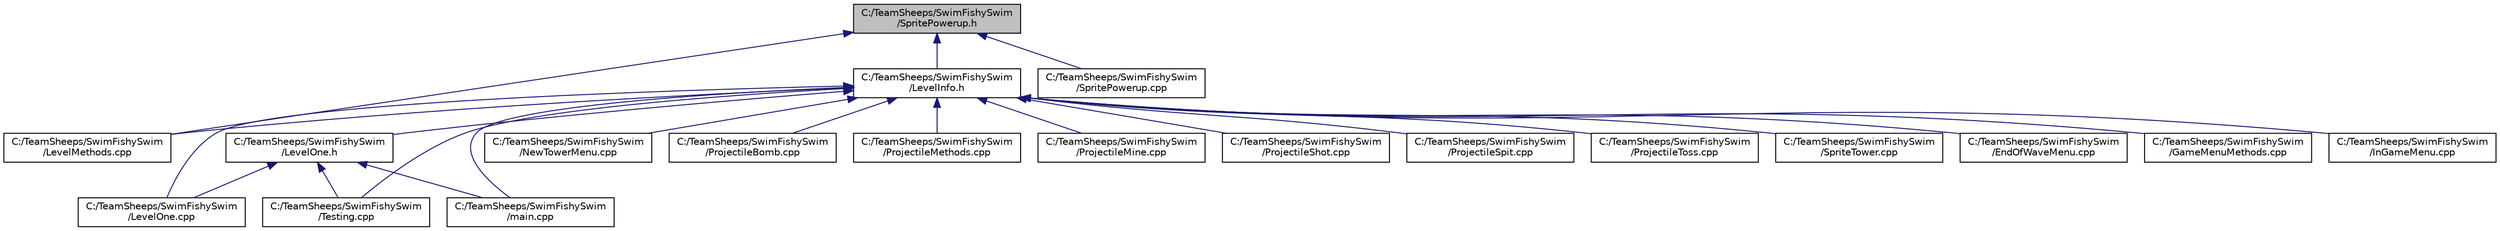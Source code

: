 digraph "C:/TeamSheeps/SwimFishySwim/SpritePowerup.h"
{
 // LATEX_PDF_SIZE
  edge [fontname="Helvetica",fontsize="10",labelfontname="Helvetica",labelfontsize="10"];
  node [fontname="Helvetica",fontsize="10",shape=record];
  Node1 [label="C:/TeamSheeps/SwimFishySwim\l/SpritePowerup.h",height=0.2,width=0.4,color="black", fillcolor="grey75", style="filled", fontcolor="black",tooltip=" "];
  Node1 -> Node2 [dir="back",color="midnightblue",fontsize="10",style="solid"];
  Node2 [label="C:/TeamSheeps/SwimFishySwim\l/LevelInfo.h",height=0.2,width=0.4,color="black", fillcolor="white", style="filled",URL="$_level_info_8h.html",tooltip=" "];
  Node2 -> Node3 [dir="back",color="midnightblue",fontsize="10",style="solid"];
  Node3 [label="C:/TeamSheeps/SwimFishySwim\l/EndOfWaveMenu.cpp",height=0.2,width=0.4,color="black", fillcolor="white", style="filled",URL="$_end_of_wave_menu_8cpp.html",tooltip=" "];
  Node2 -> Node4 [dir="back",color="midnightblue",fontsize="10",style="solid"];
  Node4 [label="C:/TeamSheeps/SwimFishySwim\l/GameMenuMethods.cpp",height=0.2,width=0.4,color="black", fillcolor="white", style="filled",URL="$_game_menu_methods_8cpp.html",tooltip=" "];
  Node2 -> Node5 [dir="back",color="midnightblue",fontsize="10",style="solid"];
  Node5 [label="C:/TeamSheeps/SwimFishySwim\l/InGameMenu.cpp",height=0.2,width=0.4,color="black", fillcolor="white", style="filled",URL="$_in_game_menu_8cpp.html",tooltip=" "];
  Node2 -> Node6 [dir="back",color="midnightblue",fontsize="10",style="solid"];
  Node6 [label="C:/TeamSheeps/SwimFishySwim\l/LevelMethods.cpp",height=0.2,width=0.4,color="black", fillcolor="white", style="filled",URL="$_level_methods_8cpp.html",tooltip=" "];
  Node2 -> Node7 [dir="back",color="midnightblue",fontsize="10",style="solid"];
  Node7 [label="C:/TeamSheeps/SwimFishySwim\l/LevelOne.cpp",height=0.2,width=0.4,color="black", fillcolor="white", style="filled",URL="$_level_one_8cpp.html",tooltip=" "];
  Node2 -> Node8 [dir="back",color="midnightblue",fontsize="10",style="solid"];
  Node8 [label="C:/TeamSheeps/SwimFishySwim\l/LevelOne.h",height=0.2,width=0.4,color="black", fillcolor="white", style="filled",URL="$_level_one_8h.html",tooltip=" "];
  Node8 -> Node7 [dir="back",color="midnightblue",fontsize="10",style="solid"];
  Node8 -> Node9 [dir="back",color="midnightblue",fontsize="10",style="solid"];
  Node9 [label="C:/TeamSheeps/SwimFishySwim\l/Testing.cpp",height=0.2,width=0.4,color="black", fillcolor="white", style="filled",URL="$_testing_8cpp.html",tooltip=" "];
  Node8 -> Node10 [dir="back",color="midnightblue",fontsize="10",style="solid"];
  Node10 [label="C:/TeamSheeps/SwimFishySwim\l/main.cpp",height=0.2,width=0.4,color="black", fillcolor="white", style="filled",URL="$main_8cpp.html",tooltip=" "];
  Node2 -> Node11 [dir="back",color="midnightblue",fontsize="10",style="solid"];
  Node11 [label="C:/TeamSheeps/SwimFishySwim\l/NewTowerMenu.cpp",height=0.2,width=0.4,color="black", fillcolor="white", style="filled",URL="$_new_tower_menu_8cpp.html",tooltip=" "];
  Node2 -> Node12 [dir="back",color="midnightblue",fontsize="10",style="solid"];
  Node12 [label="C:/TeamSheeps/SwimFishySwim\l/ProjectileBomb.cpp",height=0.2,width=0.4,color="black", fillcolor="white", style="filled",URL="$_projectile_bomb_8cpp.html",tooltip=" "];
  Node2 -> Node13 [dir="back",color="midnightblue",fontsize="10",style="solid"];
  Node13 [label="C:/TeamSheeps/SwimFishySwim\l/ProjectileMethods.cpp",height=0.2,width=0.4,color="black", fillcolor="white", style="filled",URL="$_projectile_methods_8cpp.html",tooltip=" "];
  Node2 -> Node14 [dir="back",color="midnightblue",fontsize="10",style="solid"];
  Node14 [label="C:/TeamSheeps/SwimFishySwim\l/ProjectileMine.cpp",height=0.2,width=0.4,color="black", fillcolor="white", style="filled",URL="$_projectile_mine_8cpp.html",tooltip=" "];
  Node2 -> Node15 [dir="back",color="midnightblue",fontsize="10",style="solid"];
  Node15 [label="C:/TeamSheeps/SwimFishySwim\l/ProjectileShot.cpp",height=0.2,width=0.4,color="black", fillcolor="white", style="filled",URL="$_projectile_shot_8cpp.html",tooltip=" "];
  Node2 -> Node16 [dir="back",color="midnightblue",fontsize="10",style="solid"];
  Node16 [label="C:/TeamSheeps/SwimFishySwim\l/ProjectileSpit.cpp",height=0.2,width=0.4,color="black", fillcolor="white", style="filled",URL="$_projectile_spit_8cpp.html",tooltip=" "];
  Node2 -> Node17 [dir="back",color="midnightblue",fontsize="10",style="solid"];
  Node17 [label="C:/TeamSheeps/SwimFishySwim\l/ProjectileToss.cpp",height=0.2,width=0.4,color="black", fillcolor="white", style="filled",URL="$_projectile_toss_8cpp.html",tooltip=" "];
  Node2 -> Node18 [dir="back",color="midnightblue",fontsize="10",style="solid"];
  Node18 [label="C:/TeamSheeps/SwimFishySwim\l/SpriteTower.cpp",height=0.2,width=0.4,color="black", fillcolor="white", style="filled",URL="$_sprite_tower_8cpp.html",tooltip=" "];
  Node2 -> Node9 [dir="back",color="midnightblue",fontsize="10",style="solid"];
  Node2 -> Node10 [dir="back",color="midnightblue",fontsize="10",style="solid"];
  Node1 -> Node6 [dir="back",color="midnightblue",fontsize="10",style="solid"];
  Node1 -> Node19 [dir="back",color="midnightblue",fontsize="10",style="solid"];
  Node19 [label="C:/TeamSheeps/SwimFishySwim\l/SpritePowerup.cpp",height=0.2,width=0.4,color="black", fillcolor="white", style="filled",URL="$_sprite_powerup_8cpp.html",tooltip=" "];
}
